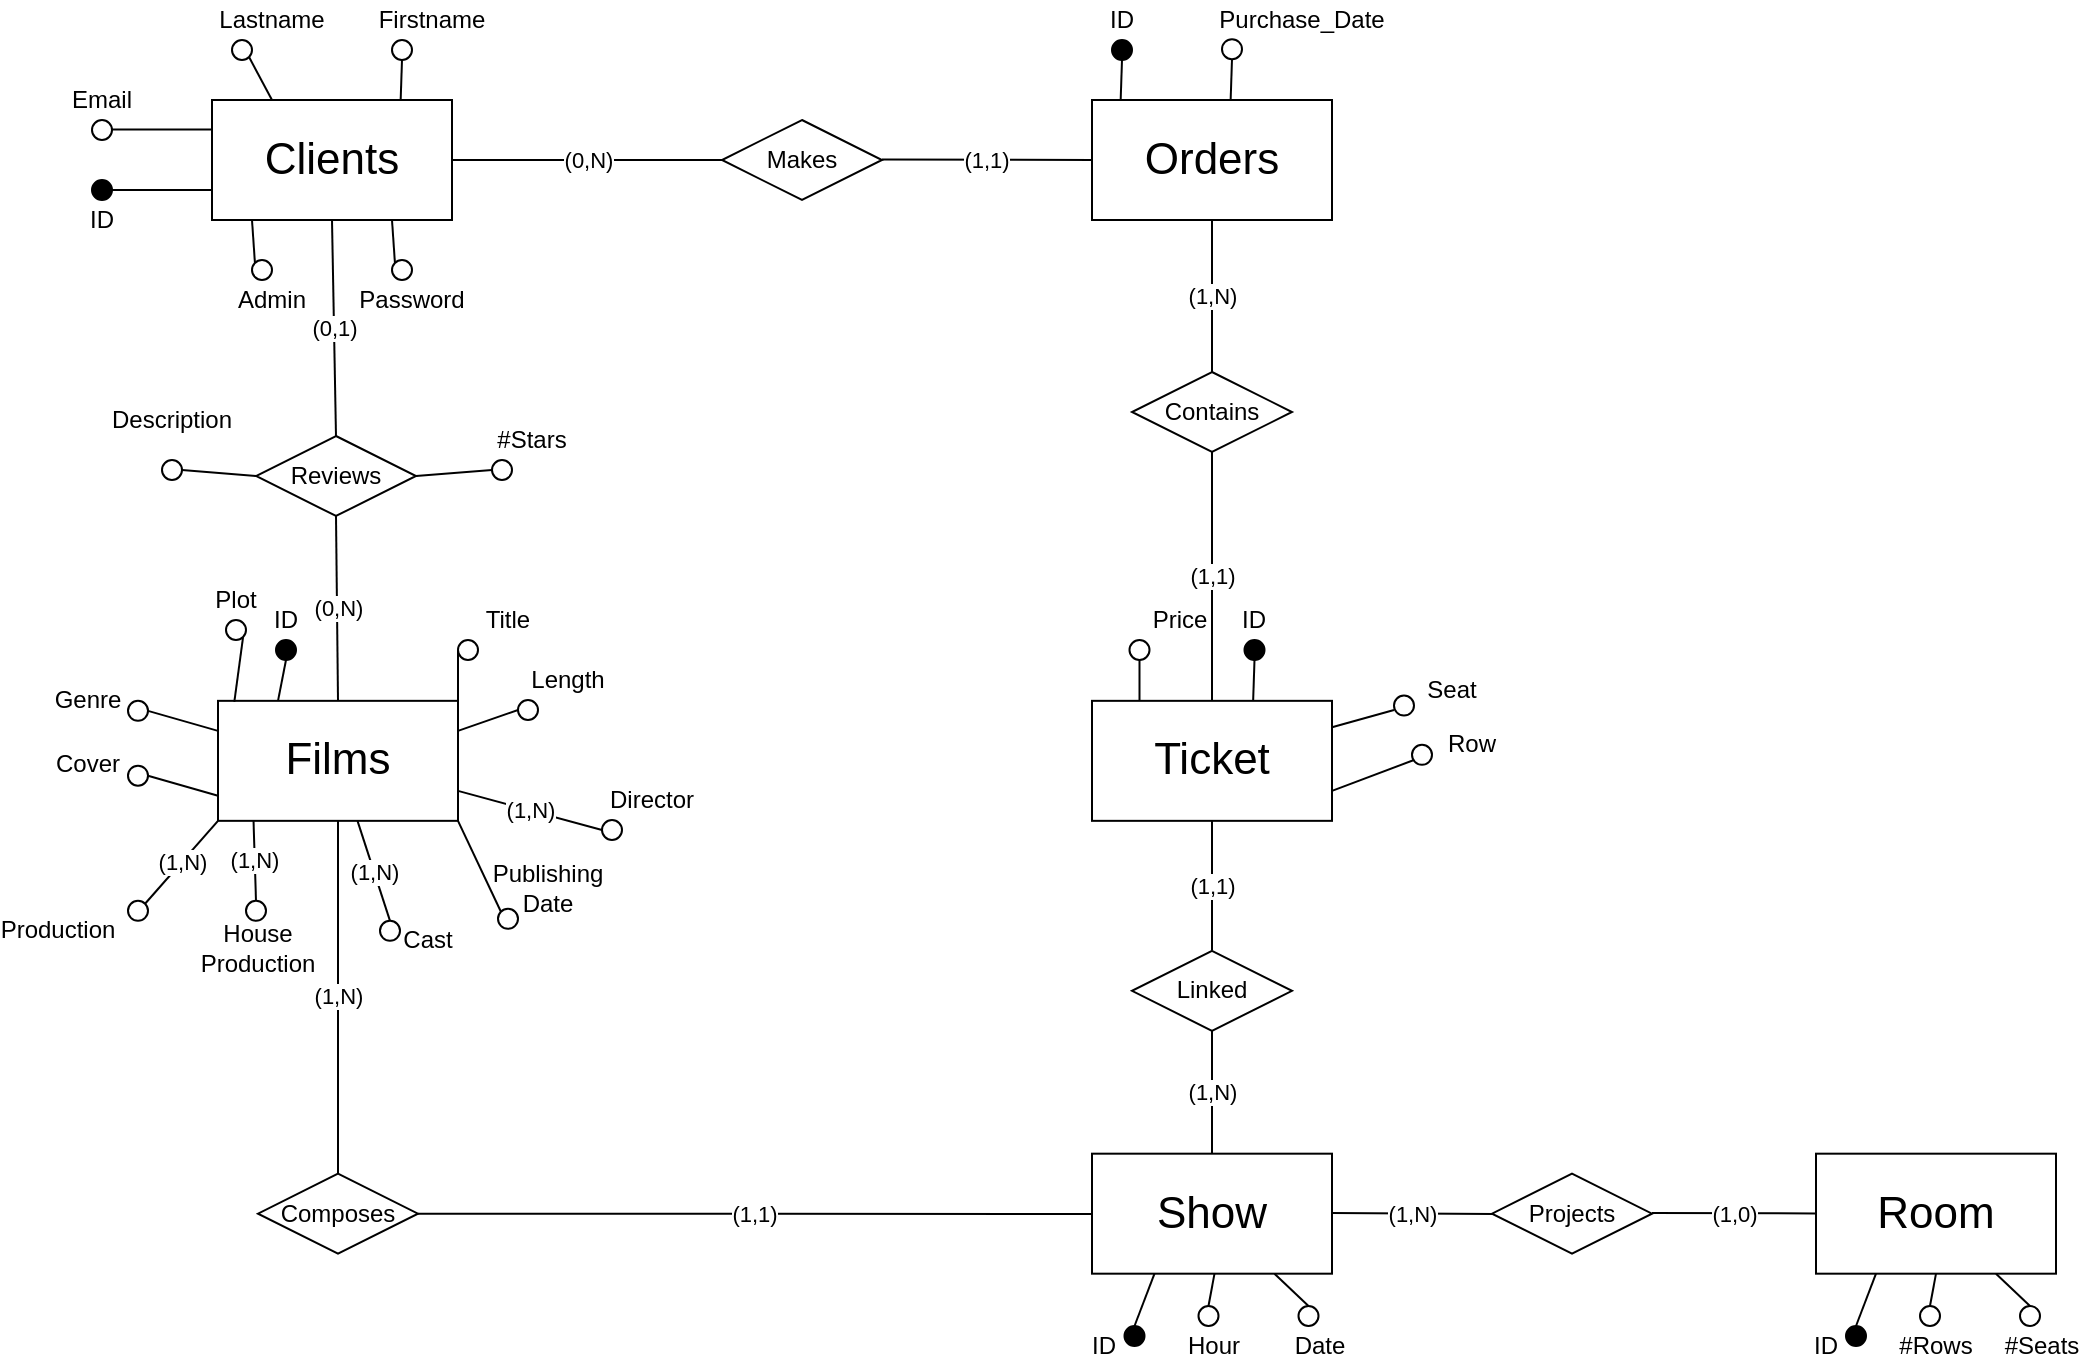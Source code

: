 <mxfile version="15.5.9" type="device"><diagram id="5U_fupSx3_Vks2VWwkDU" name="Page-1"><mxGraphModel dx="813" dy="435" grid="1" gridSize="10" guides="1" tooltips="1" connect="1" arrows="1" fold="1" page="1" pageScale="1" pageWidth="1169" pageHeight="827" math="0" shadow="0"><root><mxCell id="0"/><mxCell id="1" parent="0"/><mxCell id="9pGrAWd3-8ZgXKkpWFbN-2" value="&lt;font style=&quot;font-size: 22px&quot;&gt;Clients&lt;/font&gt;" style="rounded=0;whiteSpace=wrap;html=1;" parent="1" vertex="1"><mxGeometry x="189" y="175" width="120" height="60" as="geometry"/></mxCell><mxCell id="9pGrAWd3-8ZgXKkpWFbN-3" value="" style="ellipse;whiteSpace=wrap;html=1;aspect=fixed;fillColor=none;" parent="1" vertex="1"><mxGeometry x="129" y="185" width="10" height="10" as="geometry"/></mxCell><mxCell id="9pGrAWd3-8ZgXKkpWFbN-4" value="Email" style="text;html=1;strokeColor=none;fillColor=none;align=center;verticalAlign=middle;whiteSpace=wrap;rounded=0;" parent="1" vertex="1"><mxGeometry x="114" y="165" width="40" height="20" as="geometry"/></mxCell><mxCell id="9pGrAWd3-8ZgXKkpWFbN-7" value="" style="ellipse;whiteSpace=wrap;html=1;aspect=fixed;fillColor=none;" parent="1" vertex="1"><mxGeometry x="279" y="145" width="10" height="10" as="geometry"/></mxCell><mxCell id="9pGrAWd3-8ZgXKkpWFbN-8" value="Firstname" style="text;html=1;strokeColor=none;fillColor=none;align=center;verticalAlign=middle;whiteSpace=wrap;rounded=0;" parent="1" vertex="1"><mxGeometry x="279" y="125" width="40" height="20" as="geometry"/></mxCell><mxCell id="9pGrAWd3-8ZgXKkpWFbN-9" value="" style="endArrow=none;html=1;exitX=0.786;exitY=0.007;exitDx=0;exitDy=0;entryX=0.5;entryY=1;entryDx=0;entryDy=0;exitPerimeter=0;" parent="1" source="9pGrAWd3-8ZgXKkpWFbN-2" target="9pGrAWd3-8ZgXKkpWFbN-7" edge="1"><mxGeometry width="50" height="50" relative="1" as="geometry"><mxPoint x="249" y="165.0" as="sourcePoint"/><mxPoint x="299" y="165.0" as="targetPoint"/></mxGeometry></mxCell><mxCell id="9pGrAWd3-8ZgXKkpWFbN-10" value="" style="ellipse;whiteSpace=wrap;html=1;aspect=fixed;fillColor=none;" parent="1" vertex="1"><mxGeometry x="199" y="145" width="10" height="10" as="geometry"/></mxCell><mxCell id="9pGrAWd3-8ZgXKkpWFbN-11" value="Lastname" style="text;html=1;strokeColor=none;fillColor=none;align=center;verticalAlign=middle;whiteSpace=wrap;rounded=0;" parent="1" vertex="1"><mxGeometry x="199" y="125" width="40" height="20" as="geometry"/></mxCell><mxCell id="9pGrAWd3-8ZgXKkpWFbN-12" value="" style="endArrow=none;html=1;exitX=0.25;exitY=0;exitDx=0;exitDy=0;entryX=1;entryY=1;entryDx=0;entryDy=0;" parent="1" source="9pGrAWd3-8ZgXKkpWFbN-2" target="9pGrAWd3-8ZgXKkpWFbN-10" edge="1"><mxGeometry width="50" height="50" relative="1" as="geometry"><mxPoint x="293.32" y="185.42" as="sourcePoint"/><mxPoint x="294" y="165" as="targetPoint"/></mxGeometry></mxCell><mxCell id="9pGrAWd3-8ZgXKkpWFbN-13" value="" style="ellipse;whiteSpace=wrap;html=1;aspect=fixed;fillColor=none;" parent="1" vertex="1"><mxGeometry x="279" y="255" width="10" height="10" as="geometry"/></mxCell><mxCell id="9pGrAWd3-8ZgXKkpWFbN-14" value="Password" style="text;html=1;strokeColor=none;fillColor=none;align=center;verticalAlign=middle;whiteSpace=wrap;rounded=0;" parent="1" vertex="1"><mxGeometry x="269" y="265" width="40" height="20" as="geometry"/></mxCell><mxCell id="9pGrAWd3-8ZgXKkpWFbN-15" value="" style="endArrow=none;html=1;exitX=0.75;exitY=1;exitDx=0;exitDy=0;entryX=0;entryY=0;entryDx=0;entryDy=0;" parent="1" source="9pGrAWd3-8ZgXKkpWFbN-2" target="9pGrAWd3-8ZgXKkpWFbN-13" edge="1"><mxGeometry width="50" height="50" relative="1" as="geometry"><mxPoint x="293.32" y="185.42" as="sourcePoint"/><mxPoint x="294" y="165" as="targetPoint"/></mxGeometry></mxCell><mxCell id="9pGrAWd3-8ZgXKkpWFbN-16" value="" style="ellipse;whiteSpace=wrap;html=1;aspect=fixed;fillColor=none;" parent="1" vertex="1"><mxGeometry x="209" y="255" width="10" height="10" as="geometry"/></mxCell><mxCell id="9pGrAWd3-8ZgXKkpWFbN-17" value="Admin" style="text;html=1;strokeColor=none;fillColor=none;align=center;verticalAlign=middle;whiteSpace=wrap;rounded=0;" parent="1" vertex="1"><mxGeometry x="199" y="265" width="40" height="20" as="geometry"/></mxCell><mxCell id="9pGrAWd3-8ZgXKkpWFbN-18" value="" style="endArrow=none;html=1;exitX=0.75;exitY=1;exitDx=0;exitDy=0;entryX=0;entryY=0;entryDx=0;entryDy=0;" parent="1" target="9pGrAWd3-8ZgXKkpWFbN-16" edge="1"><mxGeometry width="50" height="50" relative="1" as="geometry"><mxPoint x="209" y="235" as="sourcePoint"/><mxPoint x="224" y="165" as="targetPoint"/></mxGeometry></mxCell><mxCell id="9pGrAWd3-8ZgXKkpWFbN-20" value="" style="endArrow=none;html=1;exitX=1;exitY=0.25;exitDx=0;exitDy=0;" parent="1" edge="1"><mxGeometry width="50" height="50" relative="1" as="geometry"><mxPoint x="139" y="189.76" as="sourcePoint"/><mxPoint x="189" y="189.76" as="targetPoint"/></mxGeometry></mxCell><mxCell id="9pGrAWd3-8ZgXKkpWFbN-21" value="Makes" style="rhombus;whiteSpace=wrap;html=1;fillColor=none;" parent="1" vertex="1"><mxGeometry x="444" y="185" width="80" height="40" as="geometry"/></mxCell><mxCell id="9pGrAWd3-8ZgXKkpWFbN-22" value="&lt;font style=&quot;font-size: 22px&quot;&gt;Orders&lt;/font&gt;" style="rounded=0;whiteSpace=wrap;html=1;" parent="1" vertex="1"><mxGeometry x="629" y="175" width="120" height="60" as="geometry"/></mxCell><mxCell id="9pGrAWd3-8ZgXKkpWFbN-23" value="(1,1)" style="endArrow=none;html=1;exitX=1;exitY=0.5;exitDx=0;exitDy=0;entryX=0;entryY=0.5;entryDx=0;entryDy=0;" parent="1" target="9pGrAWd3-8ZgXKkpWFbN-22" edge="1"><mxGeometry width="50" height="50" relative="1" as="geometry"><mxPoint x="524" y="204.76" as="sourcePoint"/><mxPoint x="584" y="204.76" as="targetPoint"/></mxGeometry></mxCell><mxCell id="9pGrAWd3-8ZgXKkpWFbN-24" value="" style="ellipse;whiteSpace=wrap;html=1;aspect=fixed;fillColor=#000000;" parent="1" vertex="1"><mxGeometry x="639" y="145" width="10" height="10" as="geometry"/></mxCell><mxCell id="9pGrAWd3-8ZgXKkpWFbN-25" value="ID" style="text;html=1;strokeColor=none;fillColor=none;align=center;verticalAlign=middle;whiteSpace=wrap;rounded=0;" parent="1" vertex="1"><mxGeometry x="624" y="125" width="40" height="20" as="geometry"/></mxCell><mxCell id="9pGrAWd3-8ZgXKkpWFbN-26" value="" style="endArrow=none;html=1;exitX=0.786;exitY=0.007;exitDx=0;exitDy=0;entryX=0.5;entryY=1;entryDx=0;entryDy=0;exitPerimeter=0;" parent="1" target="9pGrAWd3-8ZgXKkpWFbN-24" edge="1"><mxGeometry width="50" height="50" relative="1" as="geometry"><mxPoint x="643.32" y="175.42" as="sourcePoint"/><mxPoint x="659" y="165.0" as="targetPoint"/></mxGeometry></mxCell><mxCell id="9pGrAWd3-8ZgXKkpWFbN-27" value="" style="ellipse;whiteSpace=wrap;html=1;aspect=fixed;fillColor=none;" parent="1" vertex="1"><mxGeometry x="694" y="144.58" width="10" height="10" as="geometry"/></mxCell><mxCell id="9pGrAWd3-8ZgXKkpWFbN-28" value="Purchase_Date" style="text;html=1;strokeColor=none;fillColor=none;align=center;verticalAlign=middle;whiteSpace=wrap;rounded=0;" parent="1" vertex="1"><mxGeometry x="714" y="125" width="40" height="20" as="geometry"/></mxCell><mxCell id="9pGrAWd3-8ZgXKkpWFbN-29" value="" style="endArrow=none;html=1;exitX=0.786;exitY=0.007;exitDx=0;exitDy=0;entryX=0.5;entryY=1;entryDx=0;entryDy=0;exitPerimeter=0;" parent="1" target="9pGrAWd3-8ZgXKkpWFbN-27" edge="1"><mxGeometry width="50" height="50" relative="1" as="geometry"><mxPoint x="698.32" y="175" as="sourcePoint"/><mxPoint x="714" y="164.58" as="targetPoint"/></mxGeometry></mxCell><mxCell id="9pGrAWd3-8ZgXKkpWFbN-43" value="(1,N)" style="endArrow=none;html=1;exitX=0.5;exitY=0;exitDx=0;exitDy=0;entryX=0.5;entryY=1;entryDx=0;entryDy=0;" parent="1" source="9pGrAWd3-8ZgXKkpWFbN-105" target="9pGrAWd3-8ZgXKkpWFbN-22" edge="1"><mxGeometry width="50" height="50" relative="1" as="geometry"><mxPoint x="859" y="205" as="sourcePoint"/><mxPoint x="809" y="175" as="targetPoint"/></mxGeometry></mxCell><mxCell id="9pGrAWd3-8ZgXKkpWFbN-58" value="(0,N)" style="endArrow=none;html=1;exitX=0;exitY=0.5;exitDx=0;exitDy=0;entryX=1;entryY=0.5;entryDx=0;entryDy=0;" parent="1" source="9pGrAWd3-8ZgXKkpWFbN-21" edge="1"><mxGeometry width="50" height="50" relative="1" as="geometry"><mxPoint x="374" y="205" as="sourcePoint"/><mxPoint x="309" y="205" as="targetPoint"/></mxGeometry></mxCell><mxCell id="9pGrAWd3-8ZgXKkpWFbN-61" value="" style="ellipse;whiteSpace=wrap;html=1;aspect=fixed;fillColor=#000000;" parent="1" vertex="1"><mxGeometry x="129" y="215" width="10" height="10" as="geometry"/></mxCell><mxCell id="9pGrAWd3-8ZgXKkpWFbN-62" value="" style="endArrow=none;html=1;exitX=1;exitY=0.5;exitDx=0;exitDy=0;entryX=0;entryY=0.75;entryDx=0;entryDy=0;" parent="1" source="9pGrAWd3-8ZgXKkpWFbN-61" target="9pGrAWd3-8ZgXKkpWFbN-2" edge="1"><mxGeometry width="50" height="50" relative="1" as="geometry"><mxPoint x="129" y="235" as="sourcePoint"/><mxPoint x="179" y="235" as="targetPoint"/></mxGeometry></mxCell><mxCell id="9pGrAWd3-8ZgXKkpWFbN-63" value="ID" style="text;html=1;strokeColor=none;fillColor=none;align=center;verticalAlign=middle;whiteSpace=wrap;rounded=0;" parent="1" vertex="1"><mxGeometry x="114" y="225" width="40" height="20" as="geometry"/></mxCell><mxCell id="9pGrAWd3-8ZgXKkpWFbN-84" value="(1,N)" style="endArrow=none;html=1;exitX=0.5;exitY=1;exitDx=0;exitDy=0;entryX=0.5;entryY=0;entryDx=0;entryDy=0;" parent="1" source="9pGrAWd3-8ZgXKkpWFbN-107" target="9pGrAWd3-8ZgXKkpWFbN-89" edge="1"><mxGeometry width="50" height="50" relative="1" as="geometry"><mxPoint x="607" y="265.0" as="sourcePoint"/><mxPoint x="284" y="565" as="targetPoint"/></mxGeometry></mxCell><mxCell id="9pGrAWd3-8ZgXKkpWFbN-89" value="Composes" style="rhombus;whiteSpace=wrap;html=1;fillColor=none;" parent="1" vertex="1"><mxGeometry x="212" y="711.84" width="80" height="40" as="geometry"/></mxCell><mxCell id="9pGrAWd3-8ZgXKkpWFbN-91" value="&lt;font style=&quot;font-size: 22px&quot;&gt;Room&lt;/font&gt;" style="rounded=0;whiteSpace=wrap;html=1;" parent="1" vertex="1"><mxGeometry x="991" y="701.84" width="120" height="60" as="geometry"/></mxCell><mxCell id="9pGrAWd3-8ZgXKkpWFbN-99" value="" style="ellipse;whiteSpace=wrap;html=1;aspect=fixed;fillColor=#000000;" parent="1" vertex="1"><mxGeometry x="1006" y="788" width="10" height="10" as="geometry"/></mxCell><mxCell id="9pGrAWd3-8ZgXKkpWFbN-100" value="" style="endArrow=none;html=1;exitX=0.25;exitY=1;exitDx=0;exitDy=0;entryX=0.5;entryY=0;entryDx=0;entryDy=0;" parent="1" source="9pGrAWd3-8ZgXKkpWFbN-91" target="9pGrAWd3-8ZgXKkpWFbN-99" edge="1"><mxGeometry width="50" height="50" relative="1" as="geometry"><mxPoint x="1010.32" y="818.42" as="sourcePoint"/><mxPoint x="996" y="781" as="targetPoint"/></mxGeometry></mxCell><mxCell id="9pGrAWd3-8ZgXKkpWFbN-101" value="ID" style="text;html=1;strokeColor=none;fillColor=none;align=center;verticalAlign=middle;whiteSpace=wrap;rounded=0;" parent="1" vertex="1"><mxGeometry x="976" y="788" width="40" height="20" as="geometry"/></mxCell><mxCell id="9pGrAWd3-8ZgXKkpWFbN-102" value="" style="ellipse;whiteSpace=wrap;html=1;aspect=fixed;fillColor=none;" parent="1" vertex="1"><mxGeometry x="1043" y="778.0" width="10" height="10" as="geometry"/></mxCell><mxCell id="9pGrAWd3-8ZgXKkpWFbN-103" value="#Seats" style="text;html=1;strokeColor=none;fillColor=none;align=center;verticalAlign=middle;whiteSpace=wrap;rounded=0;" parent="1" vertex="1"><mxGeometry x="1083.5" y="788.0" width="40" height="20" as="geometry"/></mxCell><mxCell id="9pGrAWd3-8ZgXKkpWFbN-104" value="" style="endArrow=none;html=1;exitX=0.5;exitY=1;exitDx=0;exitDy=0;entryX=0.5;entryY=0;entryDx=0;entryDy=0;" parent="1" source="9pGrAWd3-8ZgXKkpWFbN-91" target="9pGrAWd3-8ZgXKkpWFbN-102" edge="1"><mxGeometry width="50" height="50" relative="1" as="geometry"><mxPoint x="1033.5" y="701.84" as="sourcePoint"/><mxPoint x="1118.5" y="691.42" as="targetPoint"/></mxGeometry></mxCell><mxCell id="9pGrAWd3-8ZgXKkpWFbN-105" value="Contains" style="rhombus;whiteSpace=wrap;html=1;fillColor=none;" parent="1" vertex="1"><mxGeometry x="649" y="311" width="80" height="40" as="geometry"/></mxCell><mxCell id="9pGrAWd3-8ZgXKkpWFbN-106" value="(1,1)" style="endArrow=none;html=1;entryX=0.5;entryY=1;entryDx=0;entryDy=0;exitX=0.5;exitY=0;exitDx=0;exitDy=0;" parent="1" source="9pGrAWd3-8ZgXKkpWFbN-141" target="9pGrAWd3-8ZgXKkpWFbN-105" edge="1"><mxGeometry width="50" height="50" relative="1" as="geometry"><mxPoint x="913" y="205.0" as="sourcePoint"/><mxPoint x="863.0" y="165.0" as="targetPoint"/></mxGeometry></mxCell><mxCell id="9pGrAWd3-8ZgXKkpWFbN-107" value="&lt;font style=&quot;font-size: 22px&quot;&gt;Films&lt;/font&gt;" style="rounded=0;whiteSpace=wrap;html=1;" parent="1" vertex="1"><mxGeometry x="192" y="475.42" width="120" height="60" as="geometry"/></mxCell><mxCell id="9pGrAWd3-8ZgXKkpWFbN-108" value="" style="ellipse;whiteSpace=wrap;html=1;aspect=fixed;fillColor=#000000;" parent="1" vertex="1"><mxGeometry x="221" y="445.0" width="10" height="10" as="geometry"/></mxCell><mxCell id="9pGrAWd3-8ZgXKkpWFbN-109" value="" style="endArrow=none;html=1;exitX=0.25;exitY=0;exitDx=0;exitDy=0;entryX=0.5;entryY=1;entryDx=0;entryDy=0;" parent="1" source="9pGrAWd3-8ZgXKkpWFbN-107" target="9pGrAWd3-8ZgXKkpWFbN-108" edge="1"><mxGeometry width="50" height="50" relative="1" as="geometry"><mxPoint x="201.32" y="475.84" as="sourcePoint"/><mxPoint x="217" y="465.42" as="targetPoint"/></mxGeometry></mxCell><mxCell id="9pGrAWd3-8ZgXKkpWFbN-110" value="ID" style="text;html=1;strokeColor=none;fillColor=none;align=center;verticalAlign=middle;whiteSpace=wrap;rounded=0;" parent="1" vertex="1"><mxGeometry x="206" y="425.0" width="40" height="20" as="geometry"/></mxCell><mxCell id="9pGrAWd3-8ZgXKkpWFbN-111" value="" style="ellipse;whiteSpace=wrap;html=1;aspect=fixed;fillColor=none;" parent="1" vertex="1"><mxGeometry x="647.75" y="445" width="10" height="10" as="geometry"/></mxCell><mxCell id="9pGrAWd3-8ZgXKkpWFbN-112" value="Price" style="text;html=1;strokeColor=none;fillColor=none;align=center;verticalAlign=middle;whiteSpace=wrap;rounded=0;" parent="1" vertex="1"><mxGeometry x="652.75" y="425" width="40" height="20" as="geometry"/></mxCell><mxCell id="9pGrAWd3-8ZgXKkpWFbN-113" value="" style="endArrow=none;html=1;exitX=0.5;exitY=0;exitDx=0;exitDy=0;entryX=0.5;entryY=1;entryDx=0;entryDy=0;" parent="1" target="9pGrAWd3-8ZgXKkpWFbN-111" edge="1"><mxGeometry width="50" height="50" relative="1" as="geometry"><mxPoint x="652.75" y="475.42" as="sourcePoint"/><mxPoint x="737.75" y="465.0" as="targetPoint"/></mxGeometry></mxCell><mxCell id="9pGrAWd3-8ZgXKkpWFbN-114" value="" style="ellipse;whiteSpace=wrap;html=1;aspect=fixed;fillColor=none;" parent="1" vertex="1"><mxGeometry x="312" y="445" width="10" height="10" as="geometry"/></mxCell><mxCell id="9pGrAWd3-8ZgXKkpWFbN-115" value="Title" style="text;html=1;strokeColor=none;fillColor=none;align=center;verticalAlign=middle;whiteSpace=wrap;rounded=0;" parent="1" vertex="1"><mxGeometry x="317" y="425" width="40" height="20" as="geometry"/></mxCell><mxCell id="9pGrAWd3-8ZgXKkpWFbN-116" value="" style="endArrow=none;html=1;entryX=0;entryY=0.5;entryDx=0;entryDy=0;exitX=1;exitY=0;exitDx=0;exitDy=0;" parent="1" source="9pGrAWd3-8ZgXKkpWFbN-107" target="9pGrAWd3-8ZgXKkpWFbN-114" edge="1"><mxGeometry width="50" height="50" relative="1" as="geometry"><mxPoint x="346" y="484.42" as="sourcePoint"/><mxPoint x="382" y="485.0" as="targetPoint"/></mxGeometry></mxCell><mxCell id="9pGrAWd3-8ZgXKkpWFbN-117" value="" style="ellipse;whiteSpace=wrap;html=1;aspect=fixed;fillColor=none;" parent="1" vertex="1"><mxGeometry x="342" y="475" width="10" height="10" as="geometry"/></mxCell><mxCell id="9pGrAWd3-8ZgXKkpWFbN-118" value="Length" style="text;html=1;strokeColor=none;fillColor=none;align=center;verticalAlign=middle;whiteSpace=wrap;rounded=0;" parent="1" vertex="1"><mxGeometry x="347" y="455" width="40" height="20" as="geometry"/></mxCell><mxCell id="9pGrAWd3-8ZgXKkpWFbN-119" value="" style="endArrow=none;html=1;entryX=0;entryY=0.5;entryDx=0;entryDy=0;exitX=1;exitY=0.25;exitDx=0;exitDy=0;" parent="1" source="9pGrAWd3-8ZgXKkpWFbN-107" target="9pGrAWd3-8ZgXKkpWFbN-117" edge="1"><mxGeometry width="50" height="50" relative="1" as="geometry"><mxPoint x="342" y="515.84" as="sourcePoint"/><mxPoint x="412" y="525.42" as="targetPoint"/></mxGeometry></mxCell><mxCell id="9pGrAWd3-8ZgXKkpWFbN-120" value="" style="ellipse;whiteSpace=wrap;html=1;aspect=fixed;fillColor=none;" parent="1" vertex="1"><mxGeometry x="384" y="535" width="10" height="10" as="geometry"/></mxCell><mxCell id="9pGrAWd3-8ZgXKkpWFbN-121" value="Director" style="text;html=1;strokeColor=none;fillColor=none;align=center;verticalAlign=middle;whiteSpace=wrap;rounded=0;" parent="1" vertex="1"><mxGeometry x="389" y="515" width="40" height="20" as="geometry"/></mxCell><mxCell id="9pGrAWd3-8ZgXKkpWFbN-122" value="(1,N)" style="endArrow=none;html=1;entryX=0;entryY=0.5;entryDx=0;entryDy=0;exitX=1;exitY=0.25;exitDx=0;exitDy=0;" parent="1" target="9pGrAWd3-8ZgXKkpWFbN-120" edge="1"><mxGeometry width="50" height="50" relative="1" as="geometry"><mxPoint x="312" y="520.42" as="sourcePoint"/><mxPoint x="412" y="555.42" as="targetPoint"/></mxGeometry></mxCell><mxCell id="9pGrAWd3-8ZgXKkpWFbN-123" value="" style="ellipse;whiteSpace=wrap;html=1;aspect=fixed;fillColor=none;" parent="1" vertex="1"><mxGeometry x="273" y="585.42" width="10" height="10" as="geometry"/></mxCell><mxCell id="9pGrAWd3-8ZgXKkpWFbN-124" value="Cast" style="text;html=1;strokeColor=none;fillColor=none;align=center;verticalAlign=middle;whiteSpace=wrap;rounded=0;" parent="1" vertex="1"><mxGeometry x="277" y="585.42" width="40" height="20" as="geometry"/></mxCell><mxCell id="9pGrAWd3-8ZgXKkpWFbN-125" value="(1,N)" style="endArrow=none;html=1;entryX=0.5;entryY=0;entryDx=0;entryDy=0;" parent="1" source="9pGrAWd3-8ZgXKkpWFbN-107" target="9pGrAWd3-8ZgXKkpWFbN-123" edge="1"><mxGeometry width="50" height="50" relative="1" as="geometry"><mxPoint x="262" y="560.42" as="sourcePoint"/><mxPoint x="362" y="595.42" as="targetPoint"/></mxGeometry></mxCell><mxCell id="9pGrAWd3-8ZgXKkpWFbN-126" value="" style="ellipse;whiteSpace=wrap;html=1;aspect=fixed;fillColor=none;" parent="1" vertex="1"><mxGeometry x="206" y="575.42" width="10" height="10" as="geometry"/></mxCell><mxCell id="9pGrAWd3-8ZgXKkpWFbN-127" value="House&lt;br&gt;Production" style="text;html=1;strokeColor=none;fillColor=none;align=center;verticalAlign=middle;whiteSpace=wrap;rounded=0;" parent="1" vertex="1"><mxGeometry x="192" y="589.42" width="40" height="20" as="geometry"/></mxCell><mxCell id="9pGrAWd3-8ZgXKkpWFbN-128" value="(1,N)" style="endArrow=none;html=1;entryX=0.5;entryY=0;entryDx=0;entryDy=0;exitX=0.148;exitY=0.997;exitDx=0;exitDy=0;exitPerimeter=0;" parent="1" source="9pGrAWd3-8ZgXKkpWFbN-107" target="9pGrAWd3-8ZgXKkpWFbN-126" edge="1"><mxGeometry width="50" height="50" relative="1" as="geometry"><mxPoint x="262" y="545.42" as="sourcePoint"/><mxPoint x="262" y="565.42" as="targetPoint"/></mxGeometry></mxCell><mxCell id="9pGrAWd3-8ZgXKkpWFbN-129" value="" style="ellipse;whiteSpace=wrap;html=1;aspect=fixed;fillColor=none;" parent="1" vertex="1"><mxGeometry x="147" y="575.42" width="10" height="10" as="geometry"/></mxCell><mxCell id="9pGrAWd3-8ZgXKkpWFbN-130" value="(1,N)" style="endArrow=none;html=1;entryX=0;entryY=1;entryDx=0;entryDy=0;exitX=1;exitY=0;exitDx=0;exitDy=0;" parent="1" source="9pGrAWd3-8ZgXKkpWFbN-129" target="9pGrAWd3-8ZgXKkpWFbN-107" edge="1"><mxGeometry width="50" height="50" relative="1" as="geometry"><mxPoint x="172" y="555.42" as="sourcePoint"/><mxPoint x="272" y="575.42" as="targetPoint"/></mxGeometry></mxCell><mxCell id="9pGrAWd3-8ZgXKkpWFbN-131" value="Production" style="text;html=1;strokeColor=none;fillColor=none;align=center;verticalAlign=middle;whiteSpace=wrap;rounded=0;" parent="1" vertex="1"><mxGeometry x="92" y="580.42" width="40" height="20" as="geometry"/></mxCell><mxCell id="9pGrAWd3-8ZgXKkpWFbN-132" value="" style="ellipse;whiteSpace=wrap;html=1;aspect=fixed;fillColor=none;" parent="1" vertex="1"><mxGeometry x="332" y="579.42" width="10" height="10" as="geometry"/></mxCell><mxCell id="9pGrAWd3-8ZgXKkpWFbN-133" value="Publishing&lt;br&gt;Date" style="text;html=1;strokeColor=none;fillColor=none;align=center;verticalAlign=middle;whiteSpace=wrap;rounded=0;" parent="1" vertex="1"><mxGeometry x="337" y="559.42" width="40" height="20" as="geometry"/></mxCell><mxCell id="9pGrAWd3-8ZgXKkpWFbN-134" value="" style="endArrow=none;html=1;entryX=0;entryY=0;entryDx=0;entryDy=0;exitX=1;exitY=1;exitDx=0;exitDy=0;" parent="1" source="9pGrAWd3-8ZgXKkpWFbN-107" target="9pGrAWd3-8ZgXKkpWFbN-132" edge="1"><mxGeometry width="50" height="50" relative="1" as="geometry"><mxPoint x="317" y="560.42" as="sourcePoint"/><mxPoint x="417" y="595.42" as="targetPoint"/></mxGeometry></mxCell><mxCell id="9pGrAWd3-8ZgXKkpWFbN-135" value="" style="ellipse;whiteSpace=wrap;html=1;aspect=fixed;fillColor=none;" parent="1" vertex="1"><mxGeometry x="196" y="435" width="10" height="10" as="geometry"/></mxCell><mxCell id="9pGrAWd3-8ZgXKkpWFbN-136" value="Plot" style="text;html=1;strokeColor=none;fillColor=none;align=center;verticalAlign=middle;whiteSpace=wrap;rounded=0;" parent="1" vertex="1"><mxGeometry x="181" y="415" width="40" height="20" as="geometry"/></mxCell><mxCell id="9pGrAWd3-8ZgXKkpWFbN-137" value="" style="endArrow=none;html=1;entryX=1;entryY=1;entryDx=0;entryDy=0;exitX=0.068;exitY=0.008;exitDx=0;exitDy=0;exitPerimeter=0;" parent="1" source="9pGrAWd3-8ZgXKkpWFbN-107" target="9pGrAWd3-8ZgXKkpWFbN-135" edge="1"><mxGeometry width="50" height="50" relative="1" as="geometry"><mxPoint x="238" y="465" as="sourcePoint"/><mxPoint x="246" y="484.58" as="targetPoint"/></mxGeometry></mxCell><mxCell id="9pGrAWd3-8ZgXKkpWFbN-138" value="" style="ellipse;whiteSpace=wrap;html=1;aspect=fixed;fillColor=none;" parent="1" vertex="1"><mxGeometry x="147" y="475.42" width="10" height="10" as="geometry"/></mxCell><mxCell id="9pGrAWd3-8ZgXKkpWFbN-139" value="Genre" style="text;html=1;strokeColor=none;fillColor=none;align=center;verticalAlign=middle;whiteSpace=wrap;rounded=0;" parent="1" vertex="1"><mxGeometry x="107" y="465" width="40" height="20" as="geometry"/></mxCell><mxCell id="9pGrAWd3-8ZgXKkpWFbN-140" value="" style="endArrow=none;html=1;entryX=1;entryY=0.5;entryDx=0;entryDy=0;exitX=0;exitY=0.25;exitDx=0;exitDy=0;" parent="1" source="9pGrAWd3-8ZgXKkpWFbN-107" target="9pGrAWd3-8ZgXKkpWFbN-138" edge="1"><mxGeometry width="50" height="50" relative="1" as="geometry"><mxPoint x="202" y="485.42" as="sourcePoint"/><mxPoint x="165.536" y="463.956" as="targetPoint"/></mxGeometry></mxCell><mxCell id="9pGrAWd3-8ZgXKkpWFbN-141" value="&lt;font style=&quot;font-size: 22px&quot;&gt;Ticket&lt;/font&gt;" style="rounded=0;whiteSpace=wrap;html=1;" parent="1" vertex="1"><mxGeometry x="629" y="475.42" width="120" height="60" as="geometry"/></mxCell><mxCell id="9pGrAWd3-8ZgXKkpWFbN-142" value="" style="ellipse;whiteSpace=wrap;html=1;aspect=fixed;fillColor=#000000;" parent="1" vertex="1"><mxGeometry x="705.25" y="445" width="10" height="10" as="geometry"/></mxCell><mxCell id="9pGrAWd3-8ZgXKkpWFbN-143" value="ID" style="text;html=1;strokeColor=none;fillColor=none;align=center;verticalAlign=middle;whiteSpace=wrap;rounded=0;" parent="1" vertex="1"><mxGeometry x="690.25" y="425" width="40" height="20" as="geometry"/></mxCell><mxCell id="9pGrAWd3-8ZgXKkpWFbN-144" value="" style="endArrow=none;html=1;exitX=0.786;exitY=0.007;exitDx=0;exitDy=0;entryX=0.5;entryY=1;entryDx=0;entryDy=0;exitPerimeter=0;" parent="1" target="9pGrAWd3-8ZgXKkpWFbN-142" edge="1"><mxGeometry width="50" height="50" relative="1" as="geometry"><mxPoint x="709.57" y="475.42" as="sourcePoint"/><mxPoint x="725.25" y="465" as="targetPoint"/></mxGeometry></mxCell><mxCell id="9pGrAWd3-8ZgXKkpWFbN-145" value="(1,1)" style="endArrow=none;html=1;exitX=0.5;exitY=1;exitDx=0;exitDy=0;" parent="1" source="9pGrAWd3-8ZgXKkpWFbN-141" edge="1"><mxGeometry width="50" height="50" relative="1" as="geometry"><mxPoint x="614" y="505" as="sourcePoint"/><mxPoint x="689" y="600" as="targetPoint"/></mxGeometry></mxCell><mxCell id="9pGrAWd3-8ZgXKkpWFbN-160" value="Reviews" style="rhombus;whiteSpace=wrap;html=1;fillColor=none;" parent="1" vertex="1"><mxGeometry x="211" y="343" width="80" height="40" as="geometry"/></mxCell><mxCell id="9pGrAWd3-8ZgXKkpWFbN-161" value="(0,N)" style="endArrow=none;html=1;entryX=0.5;entryY=1;entryDx=0;entryDy=0;exitX=0.5;exitY=0;exitDx=0;exitDy=0;" parent="1" source="9pGrAWd3-8ZgXKkpWFbN-107" target="9pGrAWd3-8ZgXKkpWFbN-160" edge="1"><mxGeometry width="50" height="50" relative="1" as="geometry"><mxPoint x="814" y="335" as="sourcePoint"/><mxPoint x="484" y="325" as="targetPoint"/></mxGeometry></mxCell><mxCell id="9pGrAWd3-8ZgXKkpWFbN-162" value="(0,1)" style="endArrow=none;html=1;entryX=0.5;entryY=1;entryDx=0;entryDy=0;exitX=0.5;exitY=0;exitDx=0;exitDy=0;" parent="1" source="9pGrAWd3-8ZgXKkpWFbN-160" target="9pGrAWd3-8ZgXKkpWFbN-2" edge="1"><mxGeometry width="50" height="50" relative="1" as="geometry"><mxPoint x="589" y="365.0" as="sourcePoint"/><mxPoint x="349" y="244.58" as="targetPoint"/></mxGeometry></mxCell><mxCell id="9pGrAWd3-8ZgXKkpWFbN-163" value="" style="ellipse;whiteSpace=wrap;html=1;aspect=fixed;fillColor=none;" parent="1" vertex="1"><mxGeometry x="164" y="355.0" width="10" height="10" as="geometry"/></mxCell><mxCell id="9pGrAWd3-8ZgXKkpWFbN-164" value="Description" style="text;html=1;strokeColor=none;fillColor=none;align=center;verticalAlign=middle;whiteSpace=wrap;rounded=0;" parent="1" vertex="1"><mxGeometry x="149" y="325.0" width="40" height="20" as="geometry"/></mxCell><mxCell id="9pGrAWd3-8ZgXKkpWFbN-165" value="" style="endArrow=none;html=1;exitX=0;exitY=0.5;exitDx=0;exitDy=0;entryX=1;entryY=0.5;entryDx=0;entryDy=0;" parent="1" source="9pGrAWd3-8ZgXKkpWFbN-160" target="9pGrAWd3-8ZgXKkpWFbN-163" edge="1"><mxGeometry width="50" height="50" relative="1" as="geometry"><mxPoint x="193" y="385" as="sourcePoint"/><mxPoint x="233.5" y="375.0" as="targetPoint"/></mxGeometry></mxCell><mxCell id="9pGrAWd3-8ZgXKkpWFbN-166" value="" style="ellipse;whiteSpace=wrap;html=1;aspect=fixed;fillColor=none;" parent="1" vertex="1"><mxGeometry x="329" y="355.0" width="10" height="10" as="geometry"/></mxCell><mxCell id="9pGrAWd3-8ZgXKkpWFbN-167" value="#Stars" style="text;html=1;strokeColor=none;fillColor=none;align=center;verticalAlign=middle;whiteSpace=wrap;rounded=0;" parent="1" vertex="1"><mxGeometry x="329" y="335.0" width="40" height="20" as="geometry"/></mxCell><mxCell id="9pGrAWd3-8ZgXKkpWFbN-168" value="" style="endArrow=none;html=1;exitX=0;exitY=0.5;exitDx=0;exitDy=0;entryX=1;entryY=0.5;entryDx=0;entryDy=0;" parent="1" source="9pGrAWd3-8ZgXKkpWFbN-166" target="9pGrAWd3-8ZgXKkpWFbN-160" edge="1"><mxGeometry width="50" height="50" relative="1" as="geometry"><mxPoint x="419.71" y="357.42" as="sourcePoint"/><mxPoint x="419" y="325" as="targetPoint"/></mxGeometry></mxCell><mxCell id="9pGrAWd3-8ZgXKkpWFbN-169" value="" style="ellipse;whiteSpace=wrap;html=1;aspect=fixed;fillColor=none;" parent="1" vertex="1"><mxGeometry x="1093" y="778" width="10" height="10" as="geometry"/></mxCell><mxCell id="9pGrAWd3-8ZgXKkpWFbN-170" value="#Rows" style="text;html=1;strokeColor=none;fillColor=none;align=center;verticalAlign=middle;whiteSpace=wrap;rounded=0;" parent="1" vertex="1"><mxGeometry x="1031" y="788" width="40" height="20" as="geometry"/></mxCell><mxCell id="9pGrAWd3-8ZgXKkpWFbN-171" value="" style="endArrow=none;html=1;exitX=0.75;exitY=1;exitDx=0;exitDy=0;entryX=0.5;entryY=0;entryDx=0;entryDy=0;" parent="1" source="9pGrAWd3-8ZgXKkpWFbN-91" target="9pGrAWd3-8ZgXKkpWFbN-169" edge="1"><mxGeometry width="50" height="50" relative="1" as="geometry"><mxPoint x="1088.5" y="701.42" as="sourcePoint"/><mxPoint x="1173.5" y="691" as="targetPoint"/></mxGeometry></mxCell><mxCell id="9pGrAWd3-8ZgXKkpWFbN-201" value="" style="ellipse;whiteSpace=wrap;html=1;aspect=fixed;fillColor=none;" parent="1" vertex="1"><mxGeometry x="780" y="472.79" width="10" height="10" as="geometry"/></mxCell><mxCell id="9pGrAWd3-8ZgXKkpWFbN-202" value="Seat" style="text;html=1;strokeColor=none;fillColor=none;align=center;verticalAlign=middle;whiteSpace=wrap;rounded=0;" parent="1" vertex="1"><mxGeometry x="789" y="460.42" width="40" height="20" as="geometry"/></mxCell><mxCell id="9pGrAWd3-8ZgXKkpWFbN-203" value="" style="endArrow=none;html=1;" parent="1" target="9pGrAWd3-8ZgXKkpWFbN-141" edge="1"><mxGeometry width="50" height="50" relative="1" as="geometry"><mxPoint x="780" y="480" as="sourcePoint"/><mxPoint x="858.536" y="458.746" as="targetPoint"/></mxGeometry></mxCell><mxCell id="9pGrAWd3-8ZgXKkpWFbN-204" value="" style="ellipse;whiteSpace=wrap;html=1;aspect=fixed;fillColor=none;" parent="1" vertex="1"><mxGeometry x="789" y="497.42" width="10" height="10" as="geometry"/></mxCell><mxCell id="9pGrAWd3-8ZgXKkpWFbN-205" value="Row" style="text;html=1;strokeColor=none;fillColor=none;align=center;verticalAlign=middle;whiteSpace=wrap;rounded=0;" parent="1" vertex="1"><mxGeometry x="799" y="487.42" width="40" height="20" as="geometry"/></mxCell><mxCell id="9pGrAWd3-8ZgXKkpWFbN-206" value="" style="endArrow=none;html=1;exitX=1;exitY=0.75;exitDx=0;exitDy=0;" parent="1" source="9pGrAWd3-8ZgXKkpWFbN-141" edge="1"><mxGeometry width="50" height="50" relative="1" as="geometry"><mxPoint x="885" y="510.21" as="sourcePoint"/><mxPoint x="790" y="505" as="targetPoint"/></mxGeometry></mxCell><mxCell id="9pGrAWd3-8ZgXKkpWFbN-208" value="Linked" style="rhombus;whiteSpace=wrap;html=1;fillColor=none;" parent="1" vertex="1"><mxGeometry x="649" y="600.42" width="80" height="40" as="geometry"/></mxCell><mxCell id="9pGrAWd3-8ZgXKkpWFbN-209" value="&lt;font style=&quot;font-size: 22px&quot;&gt;Show&lt;/font&gt;" style="rounded=0;whiteSpace=wrap;html=1;" parent="1" vertex="1"><mxGeometry x="629" y="701.84" width="120" height="60" as="geometry"/></mxCell><mxCell id="9pGrAWd3-8ZgXKkpWFbN-210" value="(1,N)" style="endArrow=none;html=1;exitX=0.5;exitY=1;exitDx=0;exitDy=0;entryX=0.5;entryY=0;entryDx=0;entryDy=0;" parent="1" source="9pGrAWd3-8ZgXKkpWFbN-208" target="9pGrAWd3-8ZgXKkpWFbN-209" edge="1"><mxGeometry width="50" height="50" relative="1" as="geometry"><mxPoint x="715.25" y="658.84" as="sourcePoint"/><mxPoint x="715.25" y="723.42" as="targetPoint"/></mxGeometry></mxCell><mxCell id="9pGrAWd3-8ZgXKkpWFbN-220" value="(1,N)" style="endArrow=none;html=1;exitX=1;exitY=0.5;exitDx=0;exitDy=0;" parent="1" edge="1"><mxGeometry width="50" height="50" relative="1" as="geometry"><mxPoint x="749" y="731.55" as="sourcePoint"/><mxPoint x="830" y="732" as="targetPoint"/></mxGeometry></mxCell><mxCell id="9pGrAWd3-8ZgXKkpWFbN-221" value="Projects" style="rhombus;whiteSpace=wrap;html=1;fillColor=none;" parent="1" vertex="1"><mxGeometry x="829" y="711.84" width="80" height="40" as="geometry"/></mxCell><mxCell id="9pGrAWd3-8ZgXKkpWFbN-222" value="(1,0)" style="endArrow=none;html=1;exitX=1;exitY=0.5;exitDx=0;exitDy=0;" parent="1" target="9pGrAWd3-8ZgXKkpWFbN-91" edge="1"><mxGeometry width="50" height="50" relative="1" as="geometry"><mxPoint x="909" y="731.55" as="sourcePoint"/><mxPoint x="990" y="732" as="targetPoint"/></mxGeometry></mxCell><mxCell id="9pGrAWd3-8ZgXKkpWFbN-223" value="" style="ellipse;whiteSpace=wrap;html=1;aspect=fixed;fillColor=#000000;" parent="1" vertex="1"><mxGeometry x="645.25" y="788" width="10" height="10" as="geometry"/></mxCell><mxCell id="9pGrAWd3-8ZgXKkpWFbN-224" value="" style="endArrow=none;html=1;exitX=0.25;exitY=1;exitDx=0;exitDy=0;entryX=0.5;entryY=0;entryDx=0;entryDy=0;" parent="1" target="9pGrAWd3-8ZgXKkpWFbN-223" edge="1"><mxGeometry width="50" height="50" relative="1" as="geometry"><mxPoint x="660.25" y="761.84" as="sourcePoint"/><mxPoint x="635.25" y="781" as="targetPoint"/></mxGeometry></mxCell><mxCell id="9pGrAWd3-8ZgXKkpWFbN-225" value="ID" style="text;html=1;strokeColor=none;fillColor=none;align=center;verticalAlign=middle;whiteSpace=wrap;rounded=0;" parent="1" vertex="1"><mxGeometry x="615.25" y="788" width="40" height="20" as="geometry"/></mxCell><mxCell id="9pGrAWd3-8ZgXKkpWFbN-226" value="" style="ellipse;whiteSpace=wrap;html=1;aspect=fixed;fillColor=none;" parent="1" vertex="1"><mxGeometry x="682.25" y="778.0" width="10" height="10" as="geometry"/></mxCell><mxCell id="9pGrAWd3-8ZgXKkpWFbN-227" value="Date" style="text;html=1;strokeColor=none;fillColor=none;align=center;verticalAlign=middle;whiteSpace=wrap;rounded=0;" parent="1" vertex="1"><mxGeometry x="722.75" y="788.0" width="40" height="20" as="geometry"/></mxCell><mxCell id="9pGrAWd3-8ZgXKkpWFbN-228" value="" style="endArrow=none;html=1;exitX=0.5;exitY=1;exitDx=0;exitDy=0;entryX=0.5;entryY=0;entryDx=0;entryDy=0;" parent="1" target="9pGrAWd3-8ZgXKkpWFbN-226" edge="1"><mxGeometry width="50" height="50" relative="1" as="geometry"><mxPoint x="690.25" y="761.84" as="sourcePoint"/><mxPoint x="757.75" y="691.42" as="targetPoint"/></mxGeometry></mxCell><mxCell id="9pGrAWd3-8ZgXKkpWFbN-229" value="" style="ellipse;whiteSpace=wrap;html=1;aspect=fixed;fillColor=none;" parent="1" vertex="1"><mxGeometry x="732.25" y="778" width="10" height="10" as="geometry"/></mxCell><mxCell id="9pGrAWd3-8ZgXKkpWFbN-230" value="Hour" style="text;html=1;strokeColor=none;fillColor=none;align=center;verticalAlign=middle;whiteSpace=wrap;rounded=0;" parent="1" vertex="1"><mxGeometry x="670.25" y="788" width="40" height="20" as="geometry"/></mxCell><mxCell id="9pGrAWd3-8ZgXKkpWFbN-231" value="" style="endArrow=none;html=1;exitX=0.75;exitY=1;exitDx=0;exitDy=0;entryX=0.5;entryY=0;entryDx=0;entryDy=0;" parent="1" target="9pGrAWd3-8ZgXKkpWFbN-229" edge="1"><mxGeometry width="50" height="50" relative="1" as="geometry"><mxPoint x="720.25" y="761.84" as="sourcePoint"/><mxPoint x="812.75" y="691" as="targetPoint"/></mxGeometry></mxCell><mxCell id="9pGrAWd3-8ZgXKkpWFbN-232" value="(1,1)" style="endArrow=none;html=1;exitX=1;exitY=0.5;exitDx=0;exitDy=0;" parent="1" source="9pGrAWd3-8ZgXKkpWFbN-89" edge="1"><mxGeometry width="50" height="50" relative="1" as="geometry"><mxPoint x="548" y="731.55" as="sourcePoint"/><mxPoint x="629" y="732" as="targetPoint"/></mxGeometry></mxCell><mxCell id="flx6VUSxmUkrsZ_e2PF4-1" value="" style="ellipse;whiteSpace=wrap;html=1;aspect=fixed;fillColor=none;" vertex="1" parent="1"><mxGeometry x="147" y="507.84" width="10" height="10" as="geometry"/></mxCell><mxCell id="flx6VUSxmUkrsZ_e2PF4-2" value="Cover" style="text;html=1;strokeColor=none;fillColor=none;align=center;verticalAlign=middle;whiteSpace=wrap;rounded=0;" vertex="1" parent="1"><mxGeometry x="107" y="497.42" width="40" height="20" as="geometry"/></mxCell><mxCell id="flx6VUSxmUkrsZ_e2PF4-3" value="" style="endArrow=none;html=1;entryX=1;entryY=0.5;entryDx=0;entryDy=0;exitX=0;exitY=0.25;exitDx=0;exitDy=0;" edge="1" parent="1" target="flx6VUSxmUkrsZ_e2PF4-1"><mxGeometry width="50" height="50" relative="1" as="geometry"><mxPoint x="192" y="522.84" as="sourcePoint"/><mxPoint x="165.536" y="496.376" as="targetPoint"/></mxGeometry></mxCell></root></mxGraphModel></diagram></mxfile>